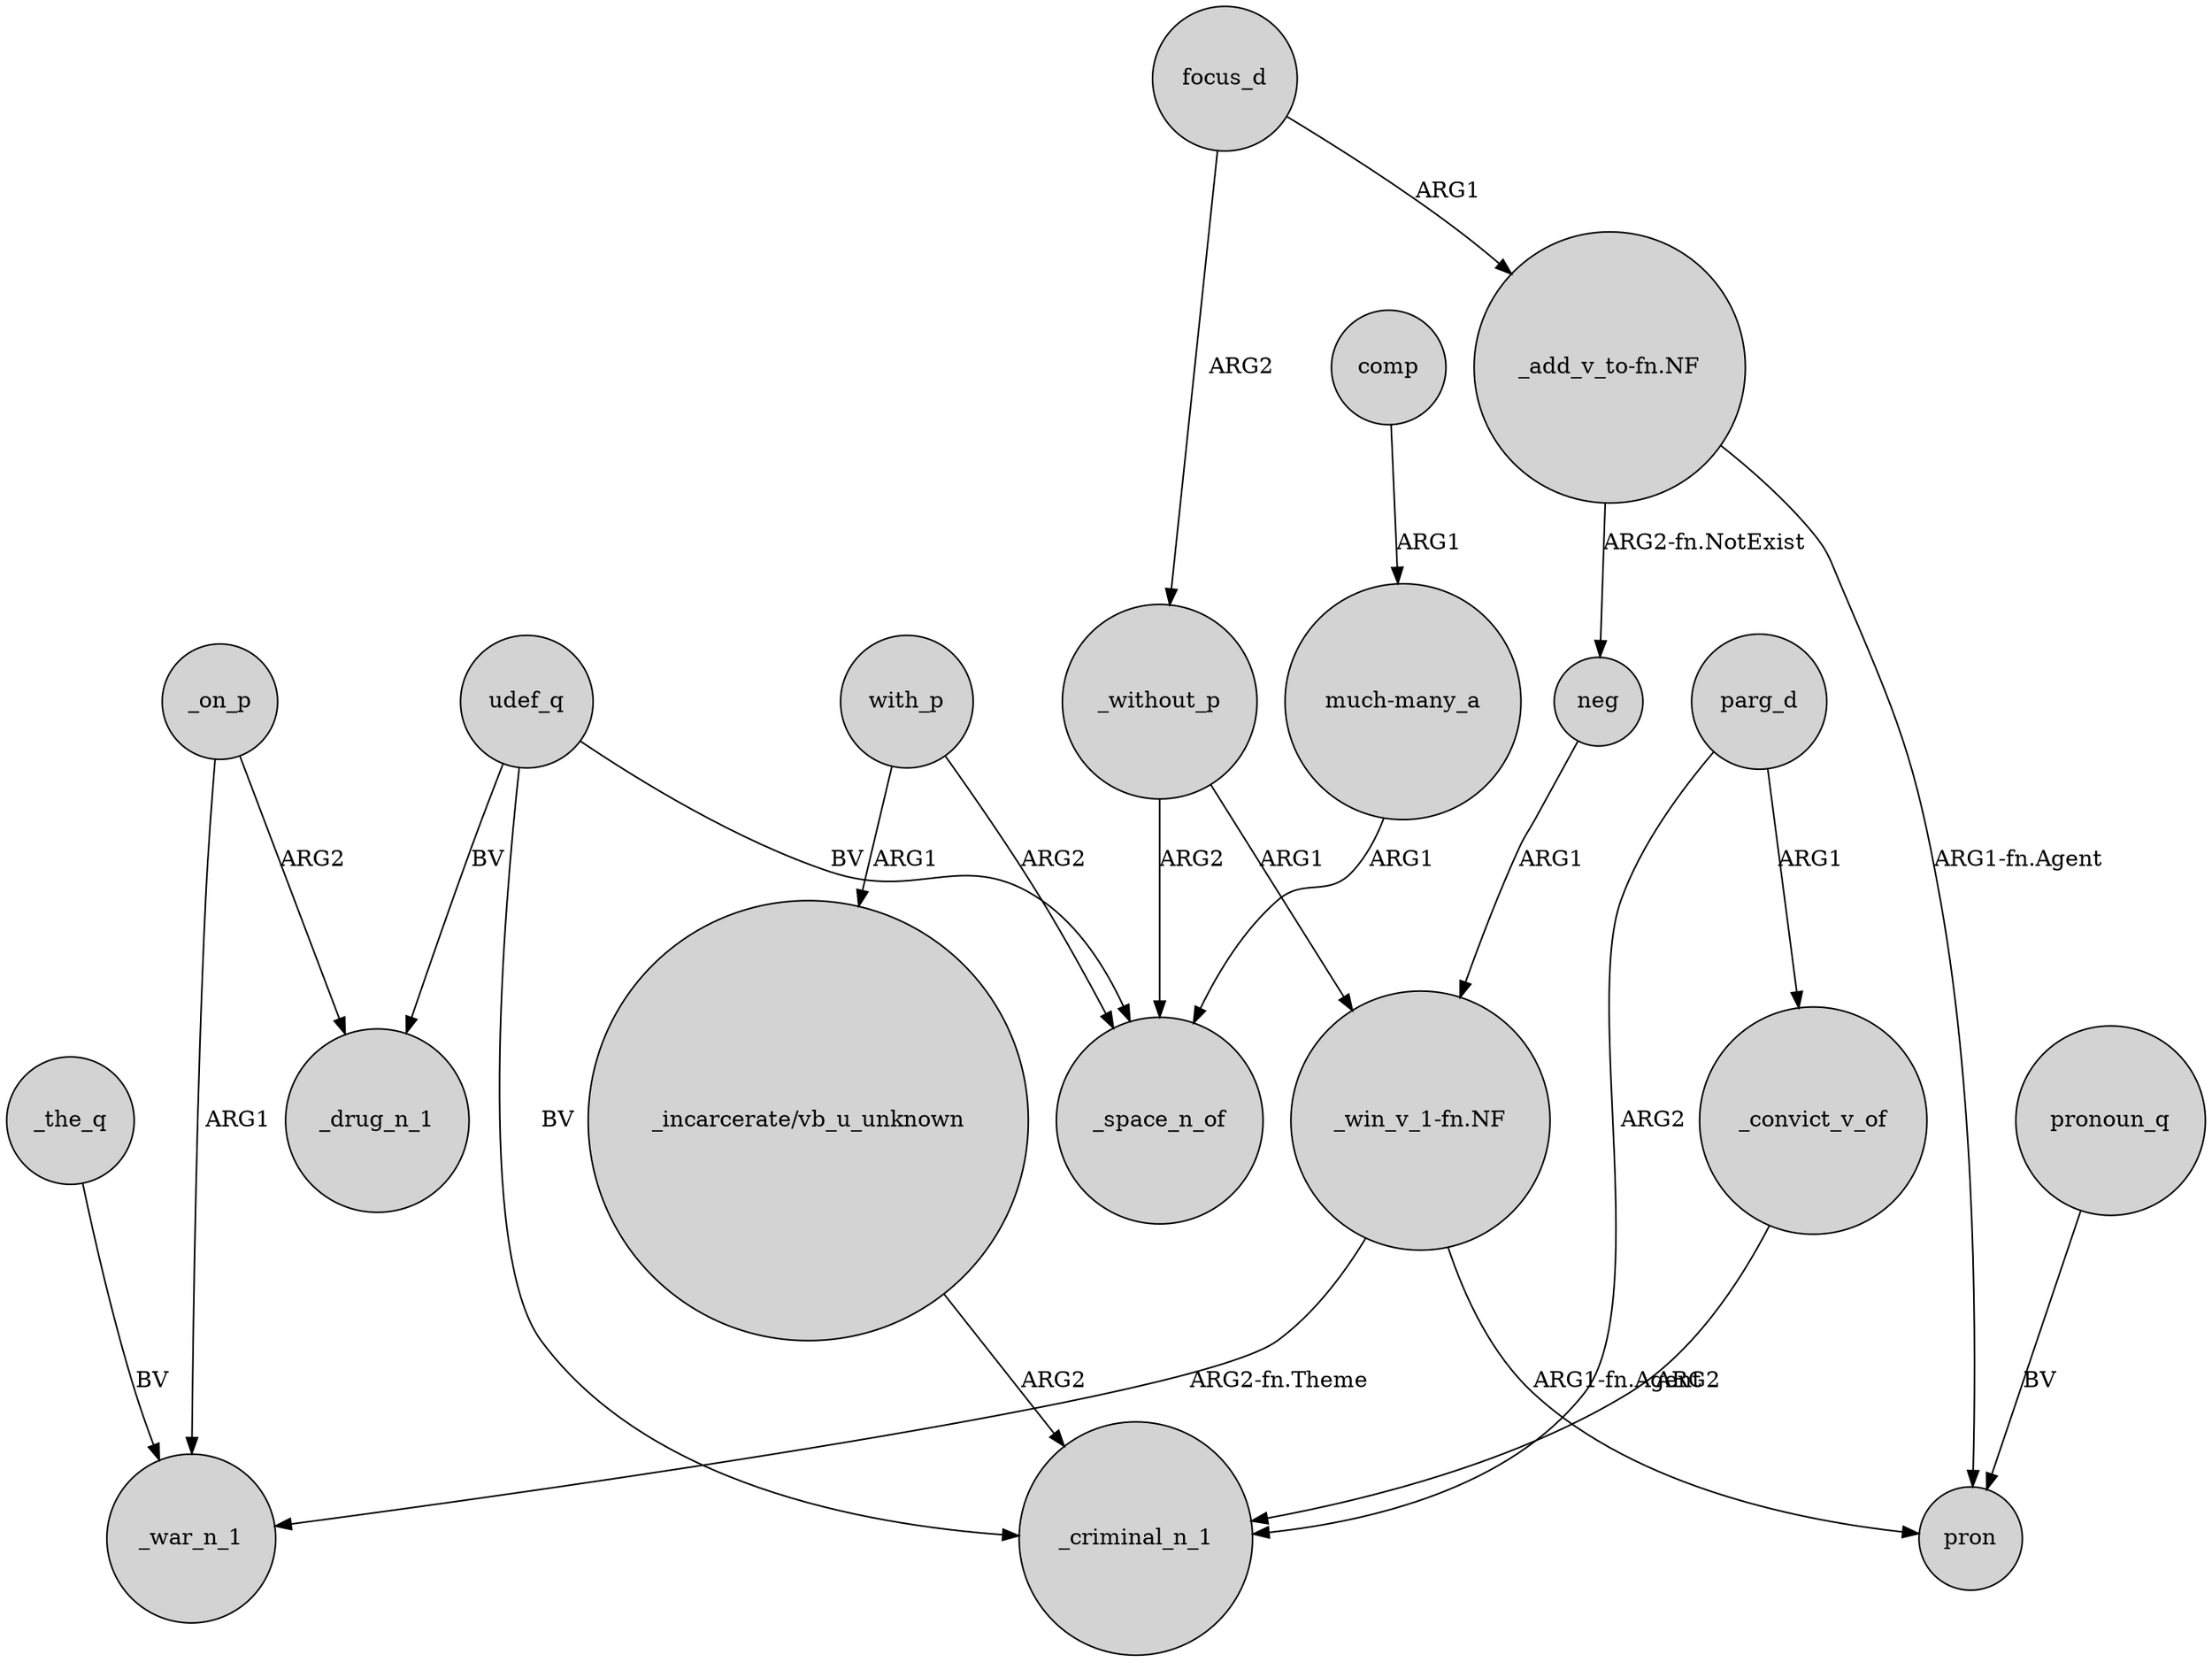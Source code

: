 digraph {
	node [shape=circle style=filled]
	neg -> "_win_v_1-fn.NF" [label=ARG1]
	focus_d -> _without_p [label=ARG2]
	_convict_v_of -> _criminal_n_1 [label=ARG2]
	with_p -> _space_n_of [label=ARG2]
	_the_q -> _war_n_1 [label=BV]
	_without_p -> "_win_v_1-fn.NF" [label=ARG1]
	_on_p -> _war_n_1 [label=ARG1]
	with_p -> "_incarcerate/vb_u_unknown" [label=ARG1]
	udef_q -> _drug_n_1 [label=BV]
	pronoun_q -> pron [label=BV]
	"much-many_a" -> _space_n_of [label=ARG1]
	"_win_v_1-fn.NF" -> _war_n_1 [label="ARG2-fn.Theme"]
	udef_q -> _space_n_of [label=BV]
	"_add_v_to-fn.NF" -> neg [label="ARG2-fn.NotExist"]
	comp -> "much-many_a" [label=ARG1]
	"_add_v_to-fn.NF" -> pron [label="ARG1-fn.Agent"]
	"_win_v_1-fn.NF" -> pron [label="ARG1-fn.Agent"]
	_without_p -> _space_n_of [label=ARG2]
	focus_d -> "_add_v_to-fn.NF" [label=ARG1]
	"_incarcerate/vb_u_unknown" -> _criminal_n_1 [label=ARG2]
	_on_p -> _drug_n_1 [label=ARG2]
	parg_d -> _criminal_n_1 [label=ARG2]
	parg_d -> _convict_v_of [label=ARG1]
	udef_q -> _criminal_n_1 [label=BV]
}
